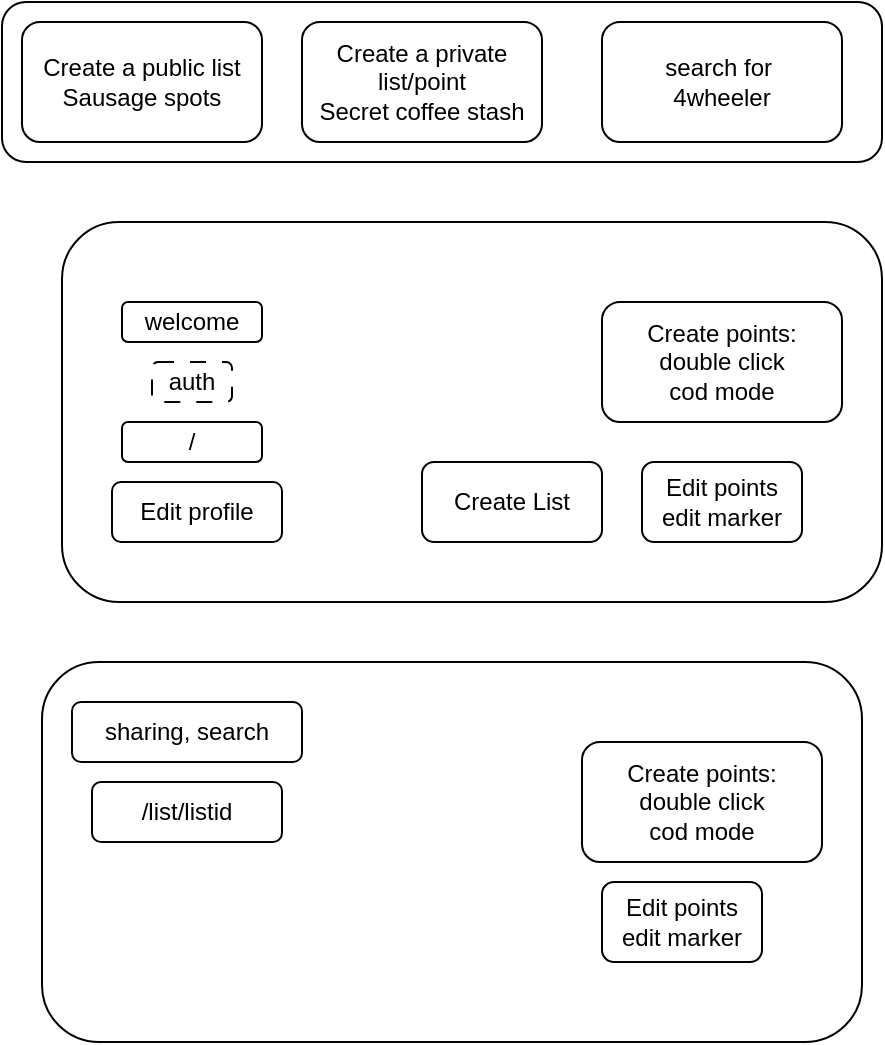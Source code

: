 <mxfile>
    <diagram id="GIWvC4idowcjom2pzTSJ" name="Page-1">
        <mxGraphModel dx="1216" dy="571" grid="1" gridSize="10" guides="1" tooltips="1" connect="1" arrows="1" fold="1" page="1" pageScale="1" pageWidth="827" pageHeight="1169" math="0" shadow="0">
            <root>
                <mxCell id="0"/>
                <mxCell id="1" parent="0"/>
                <mxCell id="11" value="" style="rounded=1;whiteSpace=wrap;html=1;" vertex="1" parent="1">
                    <mxGeometry x="80" y="140" width="410" height="190" as="geometry"/>
                </mxCell>
                <mxCell id="3" value="welcome" style="rounded=1;whiteSpace=wrap;html=1;" vertex="1" parent="1">
                    <mxGeometry x="110" y="180" width="70" height="20" as="geometry"/>
                </mxCell>
                <mxCell id="5" value="auth" style="rounded=1;whiteSpace=wrap;html=1;dashed=1;dashPattern=8 8;" vertex="1" parent="1">
                    <mxGeometry x="125" y="210" width="40" height="20" as="geometry"/>
                </mxCell>
                <mxCell id="6" value="/" style="rounded=1;whiteSpace=wrap;html=1;" vertex="1" parent="1">
                    <mxGeometry x="110" y="240" width="70" height="20" as="geometry"/>
                </mxCell>
                <mxCell id="7" value="Edit profile" style="rounded=1;whiteSpace=wrap;html=1;" vertex="1" parent="1">
                    <mxGeometry x="105" y="270" width="85" height="30" as="geometry"/>
                </mxCell>
                <mxCell id="8" value="Create List" style="rounded=1;whiteSpace=wrap;html=1;" vertex="1" parent="1">
                    <mxGeometry x="260" y="260" width="90" height="40" as="geometry"/>
                </mxCell>
                <mxCell id="9" value="Create points:&lt;br&gt;double click&lt;br&gt;cod mode" style="rounded=1;whiteSpace=wrap;html=1;" vertex="1" parent="1">
                    <mxGeometry x="350" y="180" width="120" height="60" as="geometry"/>
                </mxCell>
                <mxCell id="10" value="Edit points&lt;br&gt;edit marker" style="rounded=1;whiteSpace=wrap;html=1;" vertex="1" parent="1">
                    <mxGeometry x="370" y="260" width="80" height="40" as="geometry"/>
                </mxCell>
                <mxCell id="12" value="" style="rounded=1;whiteSpace=wrap;html=1;" vertex="1" parent="1">
                    <mxGeometry x="70" y="360" width="410" height="190" as="geometry"/>
                </mxCell>
                <mxCell id="17" value="sharing, search" style="rounded=1;whiteSpace=wrap;html=1;" vertex="1" parent="1">
                    <mxGeometry x="85" y="380" width="115" height="30" as="geometry"/>
                </mxCell>
                <mxCell id="18" value="Create points:&lt;br&gt;double click&lt;br&gt;cod mode" style="rounded=1;whiteSpace=wrap;html=1;" vertex="1" parent="1">
                    <mxGeometry x="340" y="400" width="120" height="60" as="geometry"/>
                </mxCell>
                <mxCell id="19" value="Edit points&lt;br&gt;edit marker" style="rounded=1;whiteSpace=wrap;html=1;" vertex="1" parent="1">
                    <mxGeometry x="350" y="470" width="80" height="40" as="geometry"/>
                </mxCell>
                <mxCell id="20" value="" style="rounded=1;whiteSpace=wrap;html=1;" vertex="1" parent="1">
                    <mxGeometry x="50" y="30" width="440" height="80" as="geometry"/>
                </mxCell>
                <mxCell id="21" value="Create a public list&lt;br&gt;Sausage spots" style="rounded=1;whiteSpace=wrap;html=1;" vertex="1" parent="1">
                    <mxGeometry x="60" y="40" width="120" height="60" as="geometry"/>
                </mxCell>
                <mxCell id="22" value="Create a private list/point&lt;br&gt;Secret coffee stash" style="rounded=1;whiteSpace=wrap;html=1;" vertex="1" parent="1">
                    <mxGeometry x="200" y="40" width="120" height="60" as="geometry"/>
                </mxCell>
                <mxCell id="23" value="search for&amp;nbsp;&lt;br&gt;4wheeler" style="rounded=1;whiteSpace=wrap;html=1;" vertex="1" parent="1">
                    <mxGeometry x="350" y="40" width="120" height="60" as="geometry"/>
                </mxCell>
                <mxCell id="24" value="/list/listid" style="rounded=1;whiteSpace=wrap;html=1;" vertex="1" parent="1">
                    <mxGeometry x="95" y="420" width="95" height="30" as="geometry"/>
                </mxCell>
            </root>
        </mxGraphModel>
    </diagram>
</mxfile>